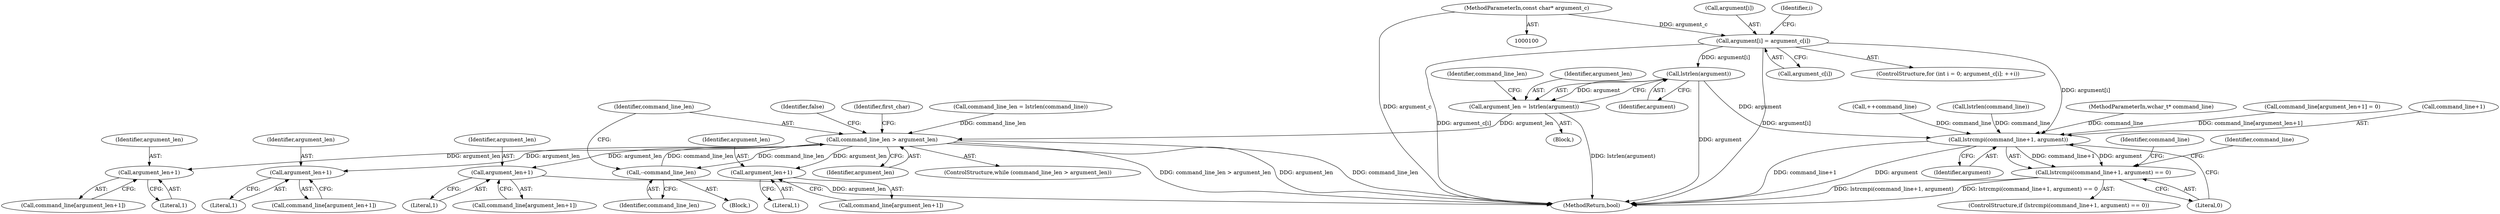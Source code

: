 digraph "0_Chrome_514f93279494ec4448b34a7aeeff27eccaae983f@array" {
"1000115" [label="(Call,argument[i] = argument_c[i])"];
"1000102" [label="(MethodParameterIn,const char* argument_c)"];
"1000125" [label="(Call,lstrlen(argument))"];
"1000123" [label="(Call,argument_len = lstrlen(argument))"];
"1000133" [label="(Call,command_line_len > argument_len)"];
"1000148" [label="(Call,argument_len+1)"];
"1000155" [label="(Call,argument_len+1)"];
"1000171" [label="(Call,argument_len+1)"];
"1000180" [label="(Call,argument_len+1)"];
"1000186" [label="(Call,--command_line_len)"];
"1000161" [label="(Call,lstrcmpi(command_line+1, argument))"];
"1000160" [label="(Call,lstrcmpi(command_line+1, argument) == 0)"];
"1000128" [label="(Call,command_line_len = lstrlen(command_line))"];
"1000135" [label="(Identifier,argument_len)"];
"1000189" [label="(Identifier,false)"];
"1000148" [label="(Call,argument_len+1)"];
"1000101" [label="(MethodParameterIn,wchar_t* command_line)"];
"1000190" [label="(MethodReturn,bool)"];
"1000182" [label="(Literal,1)"];
"1000119" [label="(Call,argument_c[i])"];
"1000149" [label="(Identifier,argument_len)"];
"1000155" [label="(Call,argument_len+1)"];
"1000169" [label="(Call,command_line[argument_len+1])"];
"1000179" [label="(Identifier,command_line)"];
"1000139" [label="(Identifier,first_char)"];
"1000171" [label="(Call,argument_len+1)"];
"1000166" [label="(Literal,0)"];
"1000170" [label="(Identifier,command_line)"];
"1000152" [label="(Call,command_line[argument_len+1] = 0)"];
"1000159" [label="(ControlStructure,if (lstrcmpi(command_line+1, argument) == 0))"];
"1000162" [label="(Call,command_line+1)"];
"1000187" [label="(Identifier,command_line_len)"];
"1000178" [label="(Call,command_line[argument_len+1])"];
"1000180" [label="(Call,argument_len+1)"];
"1000181" [label="(Identifier,argument_len)"];
"1000161" [label="(Call,lstrcmpi(command_line+1, argument))"];
"1000125" [label="(Call,lstrlen(argument))"];
"1000186" [label="(Call,--command_line_len)"];
"1000153" [label="(Call,command_line[argument_len+1])"];
"1000150" [label="(Literal,1)"];
"1000116" [label="(Call,argument[i])"];
"1000160" [label="(Call,lstrcmpi(command_line+1, argument) == 0)"];
"1000173" [label="(Literal,1)"];
"1000132" [label="(ControlStructure,while (command_line_len > argument_len))"];
"1000165" [label="(Identifier,argument)"];
"1000115" [label="(Call,argument[i] = argument_c[i])"];
"1000146" [label="(Call,command_line[argument_len+1])"];
"1000156" [label="(Identifier,argument_len)"];
"1000114" [label="(Identifier,i)"];
"1000105" [label="(ControlStructure,for (int i = 0; argument_c[i]; ++i))"];
"1000123" [label="(Call,argument_len = lstrlen(argument))"];
"1000133" [label="(Call,command_line_len > argument_len)"];
"1000184" [label="(Call,++command_line)"];
"1000103" [label="(Block,)"];
"1000136" [label="(Block,)"];
"1000124" [label="(Identifier,argument_len)"];
"1000126" [label="(Identifier,argument)"];
"1000129" [label="(Identifier,command_line_len)"];
"1000134" [label="(Identifier,command_line_len)"];
"1000102" [label="(MethodParameterIn,const char* argument_c)"];
"1000157" [label="(Literal,1)"];
"1000130" [label="(Call,lstrlen(command_line))"];
"1000172" [label="(Identifier,argument_len)"];
"1000115" -> "1000105"  [label="AST: "];
"1000115" -> "1000119"  [label="CFG: "];
"1000116" -> "1000115"  [label="AST: "];
"1000119" -> "1000115"  [label="AST: "];
"1000114" -> "1000115"  [label="CFG: "];
"1000115" -> "1000190"  [label="DDG: argument_c[i]"];
"1000115" -> "1000190"  [label="DDG: argument[i]"];
"1000102" -> "1000115"  [label="DDG: argument_c"];
"1000115" -> "1000125"  [label="DDG: argument[i]"];
"1000115" -> "1000161"  [label="DDG: argument[i]"];
"1000102" -> "1000100"  [label="AST: "];
"1000102" -> "1000190"  [label="DDG: argument_c"];
"1000125" -> "1000123"  [label="AST: "];
"1000125" -> "1000126"  [label="CFG: "];
"1000126" -> "1000125"  [label="AST: "];
"1000123" -> "1000125"  [label="CFG: "];
"1000125" -> "1000190"  [label="DDG: argument"];
"1000125" -> "1000123"  [label="DDG: argument"];
"1000125" -> "1000161"  [label="DDG: argument"];
"1000123" -> "1000103"  [label="AST: "];
"1000124" -> "1000123"  [label="AST: "];
"1000129" -> "1000123"  [label="CFG: "];
"1000123" -> "1000190"  [label="DDG: lstrlen(argument)"];
"1000123" -> "1000133"  [label="DDG: argument_len"];
"1000133" -> "1000132"  [label="AST: "];
"1000133" -> "1000135"  [label="CFG: "];
"1000134" -> "1000133"  [label="AST: "];
"1000135" -> "1000133"  [label="AST: "];
"1000139" -> "1000133"  [label="CFG: "];
"1000189" -> "1000133"  [label="CFG: "];
"1000133" -> "1000190"  [label="DDG: command_line_len"];
"1000133" -> "1000190"  [label="DDG: command_line_len > argument_len"];
"1000133" -> "1000190"  [label="DDG: argument_len"];
"1000186" -> "1000133"  [label="DDG: command_line_len"];
"1000128" -> "1000133"  [label="DDG: command_line_len"];
"1000133" -> "1000148"  [label="DDG: argument_len"];
"1000133" -> "1000155"  [label="DDG: argument_len"];
"1000133" -> "1000171"  [label="DDG: argument_len"];
"1000133" -> "1000180"  [label="DDG: argument_len"];
"1000133" -> "1000186"  [label="DDG: command_line_len"];
"1000148" -> "1000146"  [label="AST: "];
"1000148" -> "1000150"  [label="CFG: "];
"1000149" -> "1000148"  [label="AST: "];
"1000150" -> "1000148"  [label="AST: "];
"1000146" -> "1000148"  [label="CFG: "];
"1000155" -> "1000153"  [label="AST: "];
"1000155" -> "1000157"  [label="CFG: "];
"1000156" -> "1000155"  [label="AST: "];
"1000157" -> "1000155"  [label="AST: "];
"1000153" -> "1000155"  [label="CFG: "];
"1000171" -> "1000169"  [label="AST: "];
"1000171" -> "1000173"  [label="CFG: "];
"1000172" -> "1000171"  [label="AST: "];
"1000173" -> "1000171"  [label="AST: "];
"1000169" -> "1000171"  [label="CFG: "];
"1000171" -> "1000190"  [label="DDG: argument_len"];
"1000180" -> "1000178"  [label="AST: "];
"1000180" -> "1000182"  [label="CFG: "];
"1000181" -> "1000180"  [label="AST: "];
"1000182" -> "1000180"  [label="AST: "];
"1000178" -> "1000180"  [label="CFG: "];
"1000186" -> "1000136"  [label="AST: "];
"1000186" -> "1000187"  [label="CFG: "];
"1000187" -> "1000186"  [label="AST: "];
"1000134" -> "1000186"  [label="CFG: "];
"1000161" -> "1000160"  [label="AST: "];
"1000161" -> "1000165"  [label="CFG: "];
"1000162" -> "1000161"  [label="AST: "];
"1000165" -> "1000161"  [label="AST: "];
"1000166" -> "1000161"  [label="CFG: "];
"1000161" -> "1000190"  [label="DDG: command_line+1"];
"1000161" -> "1000190"  [label="DDG: argument"];
"1000161" -> "1000160"  [label="DDG: command_line+1"];
"1000161" -> "1000160"  [label="DDG: argument"];
"1000184" -> "1000161"  [label="DDG: command_line"];
"1000152" -> "1000161"  [label="DDG: command_line[argument_len+1]"];
"1000130" -> "1000161"  [label="DDG: command_line"];
"1000101" -> "1000161"  [label="DDG: command_line"];
"1000160" -> "1000159"  [label="AST: "];
"1000160" -> "1000166"  [label="CFG: "];
"1000166" -> "1000160"  [label="AST: "];
"1000170" -> "1000160"  [label="CFG: "];
"1000179" -> "1000160"  [label="CFG: "];
"1000160" -> "1000190"  [label="DDG: lstrcmpi(command_line+1, argument) == 0"];
"1000160" -> "1000190"  [label="DDG: lstrcmpi(command_line+1, argument)"];
}
